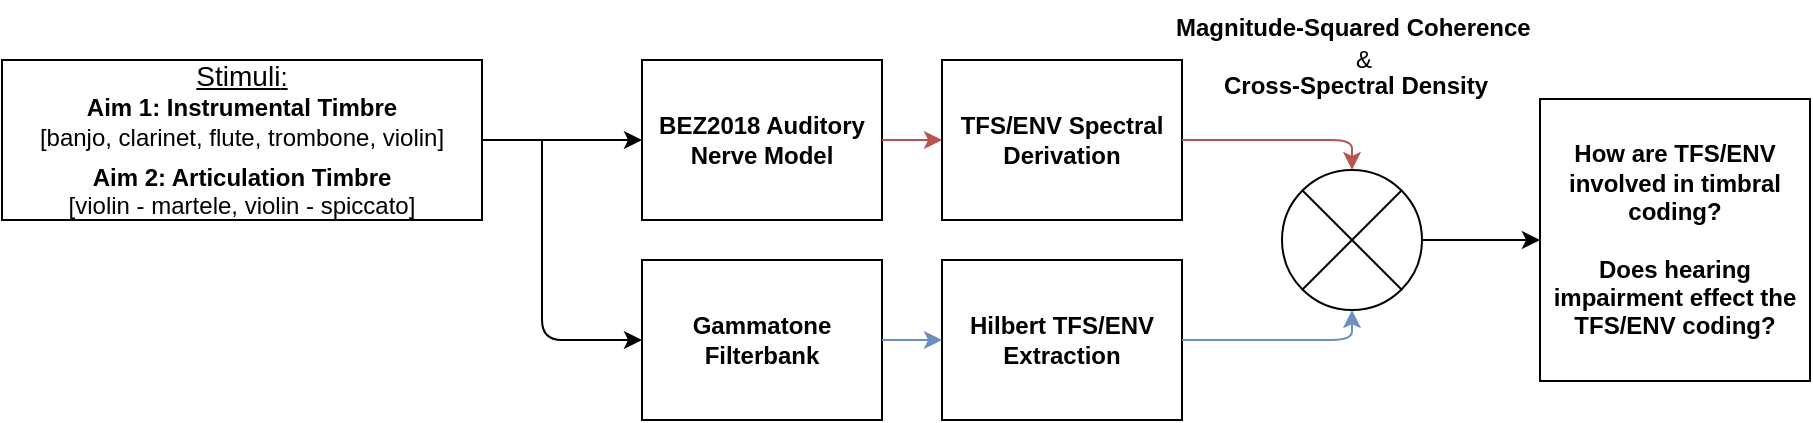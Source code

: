 <mxfile version="13.10.1" type="device"><diagram id="i5MR-DJWnYkVz1bLGady" name="Page-1"><mxGraphModel dx="1178" dy="666" grid="1" gridSize="10" guides="1" tooltips="1" connect="1" arrows="1" fold="1" page="1" pageScale="1" pageWidth="850" pageHeight="1100" math="0" shadow="0"><root><mxCell id="0"/><mxCell id="1" parent="0"/><mxCell id="0R8rSRK-G3YOJDuEnxlr-2" value="&lt;div&gt;&lt;u style=&quot;font-size: 13px&quot;&gt;&lt;font style=&quot;font-size: 14px&quot;&gt;Stimuli&lt;/font&gt;:&lt;/u&gt;&lt;/div&gt;&lt;div&gt;&lt;b&gt;Aim 1: Instrumental Timbre&lt;/b&gt;&lt;/div&gt;&lt;div&gt;[banjo, clarinet, flute, trombone, violin]&lt;/div&gt;&lt;div style=&quot;font-size: 5px&quot;&gt;&lt;br&gt;&lt;b&gt;&lt;/b&gt;&lt;/div&gt;&lt;div&gt;&lt;b&gt;Aim 2: Articulation Timbre&lt;/b&gt;&lt;/div&gt;&lt;div&gt;[violin - martele, violin - spiccato]&lt;br&gt;&lt;/div&gt;" style="rounded=0;whiteSpace=wrap;html=1;" vertex="1" parent="1"><mxGeometry x="10" y="310" width="240" height="80" as="geometry"/></mxCell><mxCell id="0R8rSRK-G3YOJDuEnxlr-3" value="&lt;b&gt;BEZ2018 Auditory Nerve Model&lt;/b&gt;" style="rounded=0;whiteSpace=wrap;html=1;" vertex="1" parent="1"><mxGeometry x="330" y="310" width="120" height="80" as="geometry"/></mxCell><mxCell id="0R8rSRK-G3YOJDuEnxlr-4" value="" style="endArrow=classic;html=1;entryX=0;entryY=0.5;entryDx=0;entryDy=0;" edge="1" parent="1" source="0R8rSRK-G3YOJDuEnxlr-2" target="0R8rSRK-G3YOJDuEnxlr-3"><mxGeometry width="50" height="50" relative="1" as="geometry"><mxPoint x="250" y="350" as="sourcePoint"/><mxPoint x="300" y="300" as="targetPoint"/></mxGeometry></mxCell><mxCell id="0R8rSRK-G3YOJDuEnxlr-5" value="&lt;b&gt;Gammatone Filterbank&lt;br&gt;&lt;/b&gt;" style="rounded=0;whiteSpace=wrap;html=1;" vertex="1" parent="1"><mxGeometry x="330" y="410" width="120" height="80" as="geometry"/></mxCell><mxCell id="0R8rSRK-G3YOJDuEnxlr-6" value="" style="endArrow=classic;html=1;entryX=0;entryY=0.5;entryDx=0;entryDy=0;" edge="1" parent="1" target="0R8rSRK-G3YOJDuEnxlr-5"><mxGeometry width="50" height="50" relative="1" as="geometry"><mxPoint x="280" y="350" as="sourcePoint"/><mxPoint x="330" y="410" as="targetPoint"/><Array as="points"><mxPoint x="280" y="450"/></Array></mxGeometry></mxCell><mxCell id="0R8rSRK-G3YOJDuEnxlr-9" value="&lt;div&gt;&lt;b&gt;How are TFS/ENV involved in timbral coding?&lt;/b&gt;&lt;/div&gt;&lt;div&gt;&lt;b&gt;&lt;br&gt;&lt;/b&gt;&lt;/div&gt;&lt;div&gt;&lt;b&gt;Does hearing impairment effect the TFS/ENV coding?&lt;br&gt;&lt;/b&gt;&lt;/div&gt;" style="rounded=0;whiteSpace=wrap;html=1;" vertex="1" parent="1"><mxGeometry x="779" y="329.5" width="135" height="141" as="geometry"/></mxCell><mxCell id="0R8rSRK-G3YOJDuEnxlr-11" value="" style="verticalLabelPosition=bottom;verticalAlign=top;html=1;shape=mxgraph.flowchart.or;" vertex="1" parent="1"><mxGeometry x="650" y="365" width="70" height="70" as="geometry"/></mxCell><mxCell id="0R8rSRK-G3YOJDuEnxlr-12" value="&lt;div&gt;&lt;b&gt;Magnitude-Squared Coherence&lt;/b&gt;&lt;/div&gt;" style="text;whiteSpace=wrap;html=1;" vertex="1" parent="1"><mxGeometry x="595" y="280" width="200" height="30" as="geometry"/></mxCell><mxCell id="0R8rSRK-G3YOJDuEnxlr-13" value="&lt;b&gt;Cross-Spectral Density&lt;/b&gt;" style="text;whiteSpace=wrap;html=1;" vertex="1" parent="1"><mxGeometry x="619" y="309" width="160" height="30" as="geometry"/></mxCell><mxCell id="0R8rSRK-G3YOJDuEnxlr-14" value="&amp;amp;" style="text;whiteSpace=wrap;html=1;" vertex="1" parent="1"><mxGeometry x="685" y="296" width="20" height="30" as="geometry"/></mxCell><mxCell id="0R8rSRK-G3YOJDuEnxlr-15" value="TFS/ENV Spectral Derivation " style="rounded=0;whiteSpace=wrap;html=1;fontStyle=1" vertex="1" parent="1"><mxGeometry x="480" y="310" width="120" height="80" as="geometry"/></mxCell><mxCell id="0R8rSRK-G3YOJDuEnxlr-16" value="Hilbert TFS/ENV Extraction" style="rounded=0;whiteSpace=wrap;html=1;fontStyle=1" vertex="1" parent="1"><mxGeometry x="480" y="410" width="120" height="80" as="geometry"/></mxCell><mxCell id="0R8rSRK-G3YOJDuEnxlr-17" value="" style="endArrow=classic;html=1;exitX=1;exitY=0.5;exitDx=0;exitDy=0;fillColor=#dae8fc;strokeColor=#6c8ebf;" edge="1" parent="1" source="0R8rSRK-G3YOJDuEnxlr-5"><mxGeometry width="50" height="50" relative="1" as="geometry"><mxPoint x="430" y="500" as="sourcePoint"/><mxPoint x="480" y="450" as="targetPoint"/></mxGeometry></mxCell><mxCell id="0R8rSRK-G3YOJDuEnxlr-18" value="" style="endArrow=classic;html=1;exitX=1;exitY=0.5;exitDx=0;exitDy=0;fillColor=#f8cecc;strokeColor=#b85450;" edge="1" parent="1" source="0R8rSRK-G3YOJDuEnxlr-3"><mxGeometry width="50" height="50" relative="1" as="geometry"><mxPoint x="430" y="400" as="sourcePoint"/><mxPoint x="480" y="350" as="targetPoint"/></mxGeometry></mxCell><mxCell id="0R8rSRK-G3YOJDuEnxlr-21" value="" style="endArrow=classic;html=1;entryX=0.5;entryY=0;entryDx=0;entryDy=0;entryPerimeter=0;fillColor=#f8cecc;strokeColor=#b85450;" edge="1" parent="1" target="0R8rSRK-G3YOJDuEnxlr-11"><mxGeometry width="50" height="50" relative="1" as="geometry"><mxPoint x="600" y="350" as="sourcePoint"/><mxPoint x="650" y="300" as="targetPoint"/><Array as="points"><mxPoint x="685" y="350"/></Array></mxGeometry></mxCell><mxCell id="0R8rSRK-G3YOJDuEnxlr-22" value="" style="endArrow=classic;html=1;entryX=0.5;entryY=1;entryDx=0;entryDy=0;entryPerimeter=0;fillColor=#dae8fc;strokeColor=#6c8ebf;" edge="1" parent="1" target="0R8rSRK-G3YOJDuEnxlr-11"><mxGeometry width="50" height="50" relative="1" as="geometry"><mxPoint x="600" y="450" as="sourcePoint"/><mxPoint x="650" y="400" as="targetPoint"/><Array as="points"><mxPoint x="685" y="450"/></Array></mxGeometry></mxCell><mxCell id="0R8rSRK-G3YOJDuEnxlr-23" value="" style="endArrow=classic;html=1;entryX=0;entryY=0.5;entryDx=0;entryDy=0;" edge="1" parent="1" target="0R8rSRK-G3YOJDuEnxlr-9"><mxGeometry width="50" height="50" relative="1" as="geometry"><mxPoint x="720" y="400" as="sourcePoint"/><mxPoint x="770" y="350" as="targetPoint"/></mxGeometry></mxCell></root></mxGraphModel></diagram></mxfile>
